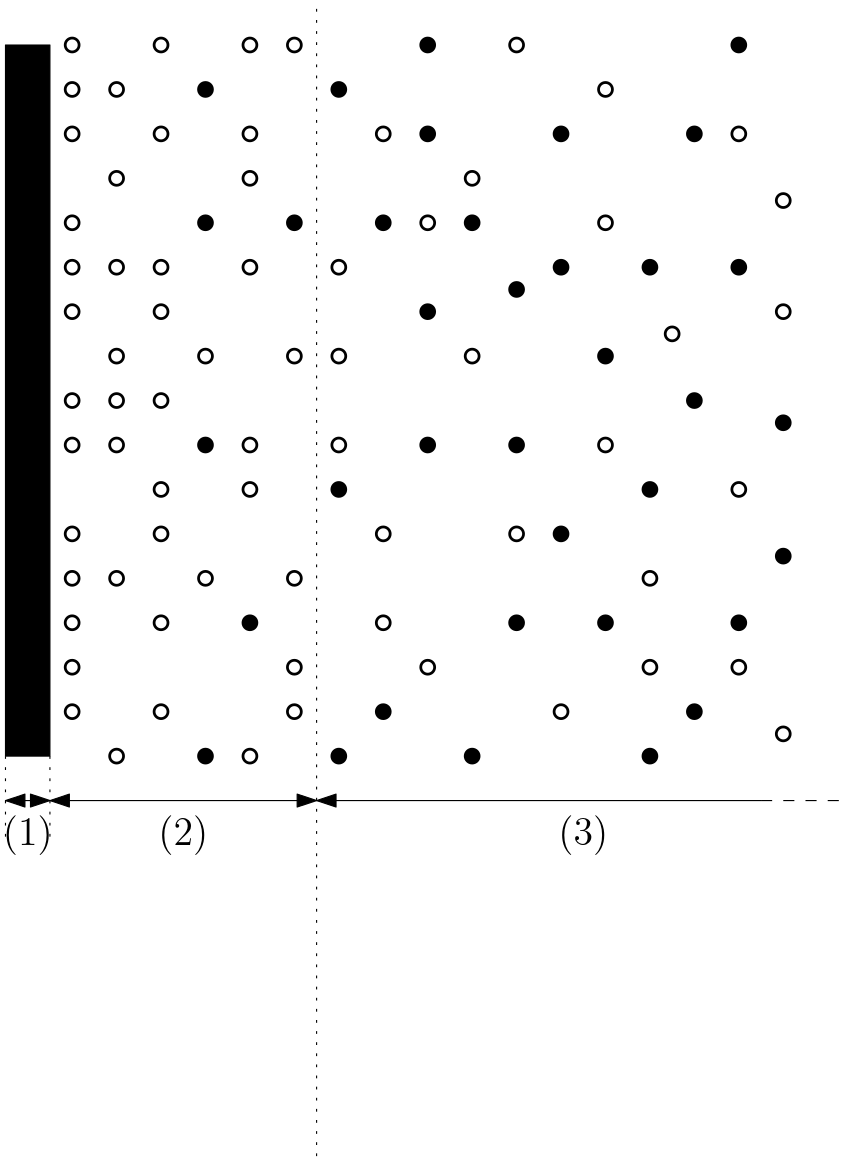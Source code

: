 <?xml version="1.0"?>
<!DOCTYPE ipe SYSTEM "ipe.dtd">
<ipe version="70005" creator="Ipe 7.1.1">
<info created="D:20120908154804" modified="D:20120915154510"/>
<ipestyle name="basic">
<symbol name="arrow/arc(spx)">
<path stroke="sym-stroke" fill="sym-stroke" pen="sym-pen">
0 0 m
-1 0.333 l
-1 -0.333 l
h
</path>
</symbol>
<symbol name="arrow/farc(spx)">
<path stroke="sym-stroke" fill="white" pen="sym-pen">
0 0 m
-1 0.333 l
-1 -0.333 l
h
</path>
</symbol>
<symbol name="mark/circle(sx)" transformations="translations">
<path fill="sym-stroke">
0.6 0 0 0.6 0 0 e
0.4 0 0 0.4 0 0 e
</path>
</symbol>
<symbol name="mark/disk(sx)" transformations="translations">
<path fill="sym-stroke">
0.6 0 0 0.6 0 0 e
</path>
</symbol>
<symbol name="mark/fdisk(sfx)" transformations="translations">
<group>
<path fill="sym-fill">
0.5 0 0 0.5 0 0 e
</path>
<path fill="sym-stroke" fillrule="eofill">
0.6 0 0 0.6 0 0 e
0.4 0 0 0.4 0 0 e
</path>
</group>
</symbol>
<symbol name="mark/box(sx)" transformations="translations">
<path fill="sym-stroke" fillrule="eofill">
-0.6 -0.6 m
0.6 -0.6 l
0.6 0.6 l
-0.6 0.6 l
h
-0.4 -0.4 m
0.4 -0.4 l
0.4 0.4 l
-0.4 0.4 l
h
</path>
</symbol>
<symbol name="mark/square(sx)" transformations="translations">
<path fill="sym-stroke">
-0.6 -0.6 m
0.6 -0.6 l
0.6 0.6 l
-0.6 0.6 l
h
</path>
</symbol>
<symbol name="mark/fsquare(sfx)" transformations="translations">
<group>
<path fill="sym-fill">
-0.5 -0.5 m
0.5 -0.5 l
0.5 0.5 l
-0.5 0.5 l
h
</path>
<path fill="sym-stroke" fillrule="eofill">
-0.6 -0.6 m
0.6 -0.6 l
0.6 0.6 l
-0.6 0.6 l
h
-0.4 -0.4 m
0.4 -0.4 l
0.4 0.4 l
-0.4 0.4 l
h
</path>
</group>
</symbol>
<symbol name="mark/cross(sx)" transformations="translations">
<group>
<path fill="sym-stroke">
-0.43 -0.57 m
0.57 0.43 l
0.43 0.57 l
-0.57 -0.43 l
h
</path>
<path fill="sym-stroke">
-0.43 0.57 m
0.57 -0.43 l
0.43 -0.57 l
-0.57 0.43 l
h
</path>
</group>
</symbol>
<symbol name="arrow/fnormal(spx)">
<path stroke="sym-stroke" fill="white" pen="sym-pen">
0 0 m
-1 0.333 l
-1 -0.333 l
h
</path>
</symbol>
<symbol name="arrow/pointed(spx)">
<path stroke="sym-stroke" fill="sym-stroke" pen="sym-pen">
0 0 m
-1 0.333 l
-0.8 0 l
-1 -0.333 l
h
</path>
</symbol>
<symbol name="arrow/fpointed(spx)">
<path stroke="sym-stroke" fill="white" pen="sym-pen">
0 0 m
-1 0.333 l
-0.8 0 l
-1 -0.333 l
h
</path>
</symbol>
<symbol name="arrow/linear(spx)">
<path stroke="sym-stroke" pen="sym-pen">
-1 0.333 m
0 0 l
-1 -0.333 l
</path>
</symbol>
<symbol name="arrow/fdouble(spx)">
<path stroke="sym-stroke" fill="white" pen="sym-pen">
0 0 m
-1 0.333 l
-1 -0.333 l
h
-1 0 m
-2 0.333 l
-2 -0.333 l
h
</path>
</symbol>
<symbol name="arrow/double(spx)">
<path stroke="sym-stroke" fill="sym-stroke" pen="sym-pen">
0 0 m
-1 0.333 l
-1 -0.333 l
h
-1 0 m
-2 0.333 l
-2 -0.333 l
h
</path>
</symbol>
<pen name="heavier" value="0.8"/>
<pen name="fat" value="1.2"/>
<pen name="ultrafat" value="2"/>
<symbolsize name="large" value="5"/>
<symbolsize name="small" value="2"/>
<symbolsize name="tiny" value="1.1"/>
<arrowsize name="large" value="10"/>
<arrowsize name="small" value="5"/>
<arrowsize name="tiny" value="3"/>
<color name="red" value="1 0 0"/>
<color name="green" value="0 1 0"/>
<color name="blue" value="0 0 1"/>
<color name="yellow" value="1 1 0"/>
<color name="orange" value="1 0.647 0"/>
<color name="gold" value="1 0.843 0"/>
<color name="purple" value="0.627 0.125 0.941"/>
<color name="gray" value="0.745"/>
<color name="brown" value="0.647 0.165 0.165"/>
<color name="navy" value="0 0 0.502"/>
<color name="pink" value="1 0.753 0.796"/>
<color name="seagreen" value="0.18 0.545 0.341"/>
<color name="turquoise" value="0.251 0.878 0.816"/>
<color name="violet" value="0.933 0.51 0.933"/>
<color name="darkblue" value="0 0 0.545"/>
<color name="darkcyan" value="0 0.545 0.545"/>
<color name="darkgray" value="0.663"/>
<color name="darkgreen" value="0 0.392 0"/>
<color name="darkmagenta" value="0.545 0 0.545"/>
<color name="darkorange" value="1 0.549 0"/>
<color name="darkred" value="0.545 0 0"/>
<color name="lightblue" value="0.678 0.847 0.902"/>
<color name="lightcyan" value="0.878 1 1"/>
<color name="lightgray" value="0.827"/>
<color name="lightgreen" value="0.565 0.933 0.565"/>
<color name="lightyellow" value="1 1 0.878"/>
<dashstyle name="dashed" value="[4] 0"/>
<dashstyle name="dotted" value="[1 3] 0"/>
<dashstyle name="dash dotted" value="[4 2 1 2] 0"/>
<dashstyle name="dash dot dotted" value="[4 2 1 2 1 2] 0"/>
<textsize name="large" value="\large"/>
<textsize name="Large" value="\Large"/>
<textsize name="LARGE" value="\LARGE"/>
<textsize name="huge" value="\huge"/>
<textsize name="Huge" value="\Huge"/>
<textsize name="small" value="\small"/>
<textsize name="footnote" value="\footnotesize"/>
<textsize name="tiny" value="\tiny"/>
<textstyle name="center" begin="\begin{center}" end="\end{center}"/>
<textstyle name="itemize" begin="\begin{itemize}" end="\end{itemize}"/>
<textstyle name="item" begin="\begin{itemize}\item{}" end="\end{itemize}"/>
<gridsize name="4 pts" value="4"/>
<gridsize name="8 pts (~3 mm)" value="8"/>
<gridsize name="16 pts (~6 mm)" value="16"/>
<gridsize name="32 pts (~12 mm)" value="32"/>
<gridsize name="10 pts (~3.5 mm)" value="10"/>
<gridsize name="20 pts (~7 mm)" value="20"/>
<gridsize name="14 pts (~5 mm)" value="14"/>
<gridsize name="28 pts (~10 mm)" value="28"/>
<gridsize name="56 pts (~20 mm)" value="56"/>
<anglesize name="90 deg" value="90"/>
<anglesize name="60 deg" value="60"/>
<anglesize name="45 deg" value="45"/>
<anglesize name="30 deg" value="30"/>
<anglesize name="22.5 deg" value="22.5"/>
<tiling name="falling" angle="-60" step="4" width="1"/>
<tiling name="rising" angle="30" step="4" width="1"/>
</ipestyle>
<page>
<layer name="alpha"/>
<view layers="alpha" active="alpha"/>
<use layer="alpha" matrix="1 0 0 1 -8 112" name="mark/circle(sx)" pos="48 704" size="large" stroke="black"/>
<use matrix="1 0 0 1 -8 112" name="mark/circle(sx)" pos="48 688" size="large" stroke="black"/>
<use matrix="1 0 0 1 -8 112" name="mark/circle(sx)" pos="48 672" size="large" stroke="black"/>
<use matrix="1 0 0 1 -8 112" name="mark/circle(sx)" pos="48 640" size="large" stroke="black"/>
<use matrix="1 0 0 1 -8 112" name="mark/circle(sx)" pos="48 624" size="large" stroke="black"/>
<use matrix="1 0 0 1 -8 112" name="mark/circle(sx)" pos="48 608" size="large" stroke="black"/>
<use matrix="1 0 0 1 -8 112" name="mark/circle(sx)" pos="48 576" size="large" stroke="black"/>
<use matrix="1 0 0 1 -8 112" name="mark/circle(sx)" pos="48 560" size="large" stroke="black"/>
<use matrix="1 0 0 1 -8 112" name="mark/circle(sx)" pos="48 528" size="large" stroke="black"/>
<use matrix="1 0 0 1 -8 112" name="mark/circle(sx)" pos="48 512" size="large" stroke="black"/>
<use matrix="1 0 0 1 -8 112" name="mark/circle(sx)" pos="48 496" size="large" stroke="black"/>
<use matrix="1 0 0 1 -8 112" name="mark/circle(sx)" pos="48 480" size="large" stroke="black"/>
<use matrix="1 0 0 1 -8 112" name="mark/circle(sx)" pos="48 464" size="large" stroke="black"/>
<use matrix="1 0 0 1 -8 112" name="mark/circle(sx)" pos="192 656" size="large" stroke="black"/>
<use matrix="1 0 0 1 -8 112" name="mark/circle(sx)" pos="208 704" size="large" stroke="black"/>
<use matrix="1 0 0 1 -8 112" name="mark/circle(sx)" pos="240 560" size="large" stroke="black"/>
<use matrix="1 0 0 1 -8 112" name="mark/circle(sx)" pos="288 672" size="large" stroke="black"/>
<use matrix="1 0 0 1 -8 112" name="mark/circle(sx)" pos="240 640" size="large" stroke="black"/>
<use matrix="1 0 0 1 -8 112" name="mark/circle(sx)" pos="208 528" size="large" stroke="black"/>
<use matrix="1 0 0 1 -8 112" name="mark/circle(sx)" pos="288 480" size="large" stroke="black"/>
<use matrix="1 0 0 1 -8 112" name="mark/circle(sx)" pos="224 464" size="large" stroke="black"/>
<use matrix="1 0 0 1 -8 112" name="mark/circle(sx)" pos="256 512" size="large" stroke="black"/>
<use matrix="1 0 0 1 -8 112" name="mark/circle(sx)" pos="288 544" size="large" stroke="black"/>
<use matrix="1 0 0 1 -8 112" name="mark/circle(sx)" pos="240 688" size="large" stroke="black"/>
<use matrix="1 0 0 1 -8 112" name="mark/circle(sx)" pos="304 608" size="large" stroke="black"/>
<use matrix="1 0 0 1 -8 112" name="mark/circle(sx)" pos="112 704" size="large" stroke="black"/>
<use matrix="1 0 0 1 -8 112" name="mark/circle(sx)" pos="80 624" size="large" stroke="black"/>
<use matrix="1 0 0 1 -8 112" name="mark/circle(sx)" pos="112 672" size="large" stroke="black"/>
<use matrix="1 0 0 1 -8 112" name="mark/circle(sx)" pos="80 672" size="large" stroke="black"/>
<use matrix="1 0 0 1 -8 112" name="mark/circle(sx)" pos="112 544" size="large" stroke="black"/>
<use matrix="1 0 0 1 -8 112" name="mark/circle(sx)" pos="80 464" size="large" stroke="black"/>
<use matrix="1 0 0 1 -8 112" name="mark/circle(sx)" pos="80 576" size="large" stroke="black"/>
<use matrix="1 0 0 1 -8 112" name="mark/circle(sx)" pos="80 528" size="large" stroke="black"/>
<use matrix="1 0 0 1 -8 112" name="mark/circle(sx)" pos="80 496" size="large" stroke="black"/>
<use matrix="1 0 0 1 -8 112" name="mark/circle(sx)" pos="80 608" size="large" stroke="black"/>
<use matrix="1 0 0 1 -8 112" name="mark/circle(sx)" pos="80 704" size="large" stroke="black"/>
<use matrix="1 0 0 1 -8 112" name="mark/circle(sx)" pos="64 624" size="large" stroke="black"/>
<use matrix="1 0 0 1 -8 112" name="mark/circle(sx)" pos="64 512" size="large" stroke="black"/>
<use matrix="1 0 0 1 -8 112" name="mark/circle(sx)" pos="64 560" size="large" stroke="black"/>
<use matrix="1 0 0 1 -8 112" name="mark/circle(sx)" pos="64 576" size="large" stroke="black"/>
<use matrix="1 0 0 1 -8 112" name="mark/circle(sx)" pos="64 592" size="large" stroke="black"/>
<use matrix="1 0 0 1 -8 112" name="mark/circle(sx)" pos="64 656" size="large" stroke="black"/>
<use matrix="1 0 0 1 -8 112" name="mark/circle(sx)" pos="64 688" size="large" stroke="black"/>
<use matrix="1 0 0 1 -8 112" name="mark/circle(sx)" pos="144 592" size="large" stroke="black"/>
<use matrix="1 0 0 1 -8 112" name="mark/circle(sx)" pos="128 592" size="large" stroke="black"/>
<use matrix="1 0 0 1 -8 112" name="mark/circle(sx)" pos="112 624" size="large" stroke="black"/>
<use matrix="1 0 0 1 -8 112" name="mark/circle(sx)" pos="112 560" size="large" stroke="black"/>
<use matrix="1 0 0 1 -8 112" name="mark/circle(sx)" pos="128 512" size="large" stroke="black"/>
<use matrix="1 0 0 1 -8 112" name="mark/circle(sx)" pos="96 512" size="large" stroke="black"/>
<use matrix="1 0 0 1 -8 112" name="mark/circle(sx)" pos="128 480" size="large" stroke="black"/>
<use matrix="1 0 0 1 -8 112" name="mark/circle(sx)" pos="128 464" size="large" stroke="black"/>
<use matrix="1 0 0 1 -8 112" name="mark/circle(sx)" pos="176 480" size="large" stroke="black"/>
<use matrix="1 0 0 1 -8 112" name="mark/circle(sx)" pos="160 496" size="large" stroke="black"/>
<use matrix="1 0 0 1 -8 112" name="mark/circle(sx)" pos="144 560" size="large" stroke="black"/>
<use matrix="1 0 0 1 -8 112" name="mark/circle(sx)" pos="80 544" size="large" stroke="black"/>
<use matrix="1 0 0 1 -8 112" name="mark/circle(sx)" pos="160 528" size="large" stroke="black"/>
<use matrix="1 0 0 1 -8 112" name="mark/circle(sx)" pos="96 592" size="large" stroke="black"/>
<use matrix="1 0 0 1 -8 112" name="mark/circle(sx)" pos="112 656" size="large" stroke="black"/>
<use matrix="1 0 0 1 -8 112" name="mark/circle(sx)" pos="144 624" size="large" stroke="black"/>
<use matrix="1 0 0 1 -8 112" name="mark/circle(sx)" pos="128 704" size="large" stroke="black"/>
<use matrix="1 0 0 1 -8 112" name="mark/circle(sx)" pos="160 672" size="large" stroke="black"/>
<use matrix="1 0 0 1 -8 112" name="mark/circle(sx)" pos="192 592" size="large" stroke="black"/>
<use matrix="1 0 0 1 -8 112" name="mark/circle(sx)" pos="176 640" size="large" stroke="black"/>
<use matrix="1 0 0 1 -8 112" name="mark/disk(sx)" pos="176 560" size="large" stroke="black"/>
<use matrix="1 0 0 1 -8 112" name="mark/disk(sx)" pos="176 608" size="large" stroke="black"/>
<use matrix="1 0 0 1 -8 112" name="mark/disk(sx)" pos="160 640" size="large" stroke="black"/>
<use matrix="1 0 0 1 -8 112" name="mark/disk(sx)" pos="176 704" size="large" stroke="black"/>
<use matrix="1 0 0 1 -8 112" name="mark/disk(sx)" pos="176 672" size="large" stroke="black"/>
<use matrix="1 0 0 1 -8 112" name="mark/disk(sx)" pos="256 624" size="large" stroke="black"/>
<use matrix="1 0 0 1 -8 112" name="mark/disk(sx)" pos="240 592" size="large" stroke="black"/>
<use matrix="1 0 0 1 -8 112" name="mark/disk(sx)" pos="272 576" size="large" stroke="black"/>
<use matrix="1 0 0 1 -8 112" name="mark/disk(sx)" pos="256 544" size="large" stroke="black"/>
<use matrix="1 0 0 1 -8 112" name="mark/disk(sx)" pos="224 528" size="large" stroke="black"/>
<use matrix="1 0 0 1 -8 112" name="mark/disk(sx)" pos="240 496" size="large" stroke="black"/>
<use matrix="1 0 0 1 -8 112" name="mark/disk(sx)" pos="272 464" size="large" stroke="black"/>
<use matrix="1 0 0 1 -8 112" name="mark/disk(sx)" pos="288 496" size="large" stroke="black"/>
<use matrix="1 0 0 1 -8 112" name="mark/disk(sx)" pos="224 624" size="large" stroke="black"/>
<use matrix="1 0 0 1 -8 112" name="mark/disk(sx)" pos="272 672" size="large" stroke="black"/>
<use matrix="1 0 0 1 -8 112" name="mark/disk(sx)" pos="224 672" size="large" stroke="black"/>
<use matrix="1 0 0 1 -8 112" name="mark/disk(sx)" pos="112 496" size="large" stroke="black"/>
<use matrix="1 0 0 1 -8 112" name="mark/disk(sx)" pos="96 560" size="large" stroke="black"/>
<use matrix="1 0 0 1 -8 112" name="mark/disk(sx)" pos="96 640" size="large" stroke="black"/>
<use matrix="1 0 0 1 -8 112" name="mark/disk(sx)" pos="96 688" size="large" stroke="black"/>
<use matrix="1 0 0 1 -8 112" name="mark/disk(sx)" pos="144 688" size="large" stroke="black"/>
<use matrix="1 0 0 1 -8 112" name="mark/disk(sx)" pos="144 544" size="large" stroke="black"/>
<use matrix="1 0 0 1 -8 112" name="mark/disk(sx)" pos="128 640" size="large" stroke="black"/>
<use matrix="1 0 0 1 -8 112" name="mark/disk(sx)" pos="208 560" size="large" stroke="black"/>
<use matrix="1 0 0 1 -8 112" name="mark/disk(sx)" pos="192 640" size="large" stroke="black"/>
<use matrix="1 0 0 1 -8 112" name="mark/disk(sx)" pos="208 496" size="large" stroke="black"/>
<use matrix="1 0 0 1 -8 112" name="mark/disk(sx)" pos="160 464" size="large" stroke="black"/>
<use matrix="1 0 0 1 -8 112" name="mark/disk(sx)" pos="288 624" size="large" stroke="black"/>
<use matrix="1 0 0 1 -8 112" name="mark/disk(sx)" pos="288 704" size="large" stroke="black"/>
<text matrix="1 0 0 1 8 128" transformations="translations" pos="16 400" stroke="black" type="label" halign="center" valign="baseline" size="Large">$(1)$</text>
<text matrix="1 0 0 1 16 128" transformations="translations" pos="64 400" stroke="black" type="label" halign="center" valign="baseline" size="Large">$(2)$</text>
<text matrix="1 0 0 1 16 128" transformations="translations" pos="208 400" stroke="black" type="label" halign="center" valign="baseline" size="Large">$(3)$</text>
<path matrix="1 0 0 1 0 112" stroke="black" dash="dotted">
16 448 m
16 416 l
</path>
<path matrix="1 0 0 1 0 112" stroke="black" dash="dotted">
32 448 m
32 416 l
32 416 l
</path>
<path stroke="black" dash="dotted">
128 416 m
128 832 l
</path>
<path matrix="1 0 0 1 0 112" stroke="black" arrow="normal/normal" rarrow="normal/normal">
16 432 m
32 432 l
</path>
<path matrix="1 0 0 1 0 112" stroke="black" arrow="normal/normal" rarrow="normal/normal">
32 432 m
128 432 l
</path>
<path matrix="1 0 0 1 0 112" stroke="black" rarrow="normal/normal">
128 432 m
288 432 l
</path>
<path matrix="1 0 0 1 0 112" stroke="black" dash="dashed">
288 432 m
320 432 l
</path>
<use matrix="1 0 0 1 -8 0" name="mark/circle(sx)" pos="64 560" size="large" stroke="black"/>
<use matrix="1 0 0 1 -8 0" name="mark/circle(sx)" pos="112 560" size="large" stroke="black"/>
<use matrix="1 0 0 1 -8 0" name="mark/disk(sx)" pos="192 560" size="large" stroke="black"/>
<use matrix="1 0 0 1 -8 0" name="mark/disk(sx)" pos="96 560" size="large" stroke="black"/>
<use matrix="1 0 0 1 -8 0" name="mark/disk(sx)" pos="144 560" size="large" stroke="black"/>
<use matrix="1 0 0 1 -8 0" name="mark/disk(sx)" pos="256 560" size="large" stroke="black"/>
<path stroke="black" fill="black">
16 816 m
16 560 l
32 560 l
32 816 l
h
</path>
<use matrix="1 0 0 1 -8 8" name="mark/circle(sx)" pos="304 560" size="large" stroke="black"/>
<use name="mark/circle(sx)" pos="256 712" size="large" stroke="black"/>
<use name="mark/disk(sx)" pos="200 728" size="large" stroke="black"/>
<use name="mark/disk(sx)" pos="296 632" size="large" stroke="black"/>
<use name="mark/disk(sx)" pos="296 680" size="large" stroke="black"/>
<use name="mark/circle(sx)" pos="296 760" size="large" stroke="black"/>
<use name="mark/circle(sx)" pos="248 592" size="large" stroke="black"/>
</page>
</ipe>
